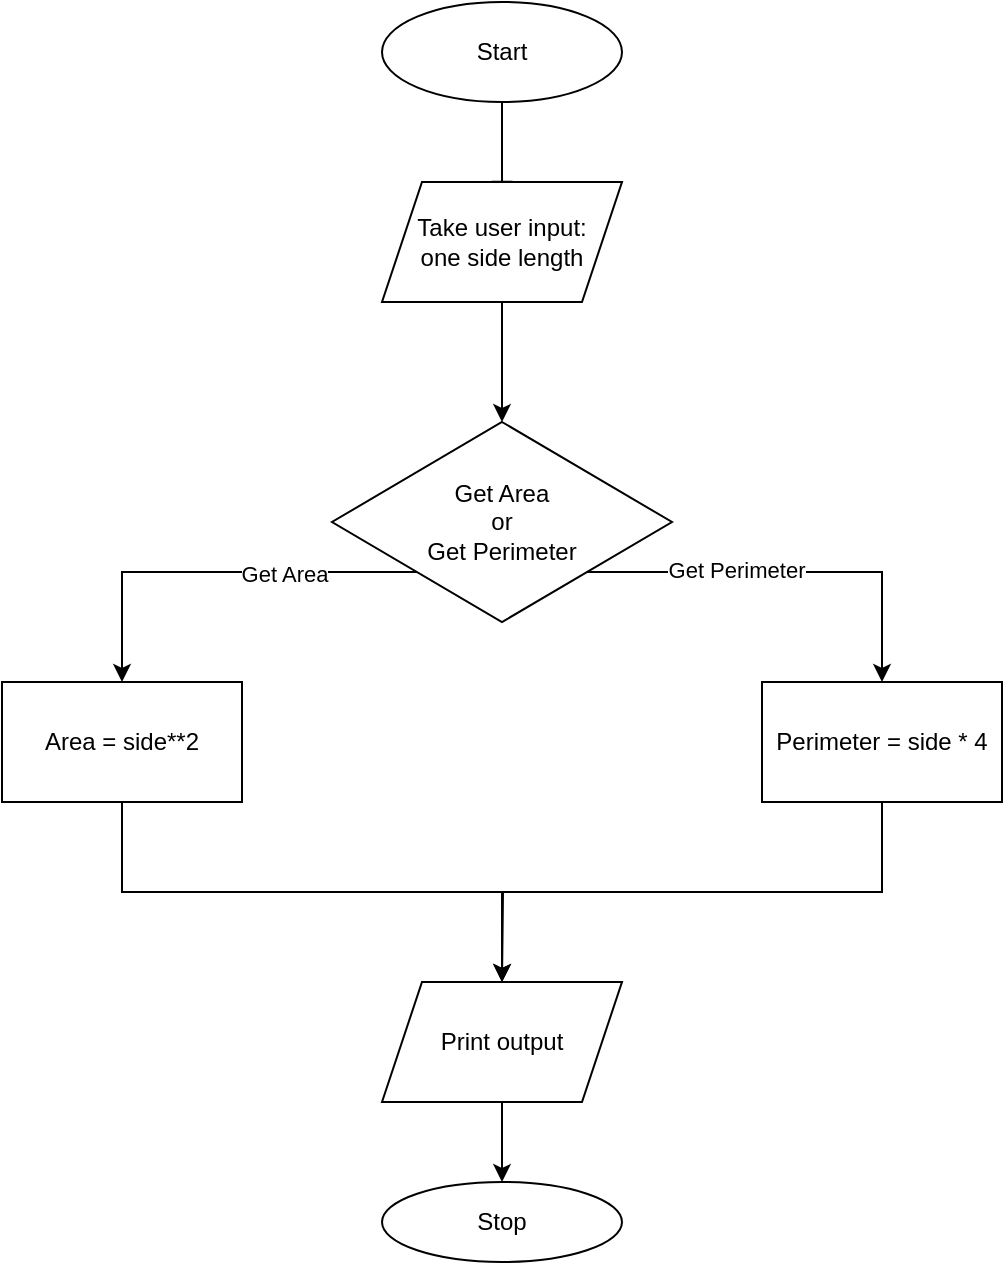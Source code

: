 <mxfile version="24.2.3" type="device">
  <diagram id="C5RBs43oDa-KdzZeNtuy" name="Page-1">
    <mxGraphModel dx="1434" dy="1915" grid="1" gridSize="10" guides="1" tooltips="1" connect="1" arrows="1" fold="1" page="1" pageScale="1" pageWidth="827" pageHeight="1169" math="0" shadow="0">
      <root>
        <mxCell id="WIyWlLk6GJQsqaUBKTNV-0" />
        <mxCell id="WIyWlLk6GJQsqaUBKTNV-1" parent="WIyWlLk6GJQsqaUBKTNV-0" />
        <mxCell id="WIyWlLk6GJQsqaUBKTNV-2" value="" style="rounded=0;html=1;jettySize=auto;orthogonalLoop=1;fontSize=11;endArrow=block;endFill=0;endSize=8;strokeWidth=1;shadow=0;labelBackgroundColor=none;edgeStyle=orthogonalEdgeStyle;exitX=0.5;exitY=1;exitDx=0;exitDy=0;" parent="WIyWlLk6GJQsqaUBKTNV-1" source="XwJtNGrQ8NASfAGODv3G-1" edge="1">
          <mxGeometry relative="1" as="geometry">
            <mxPoint x="390" y="50" as="sourcePoint" />
            <mxPoint x="390" y="90" as="targetPoint" />
          </mxGeometry>
        </mxCell>
        <mxCell id="XwJtNGrQ8NASfAGODv3G-1" value="Start" style="ellipse;whiteSpace=wrap;html=1;" vertex="1" parent="WIyWlLk6GJQsqaUBKTNV-1">
          <mxGeometry x="330" y="-10" width="120" height="50" as="geometry" />
        </mxCell>
        <mxCell id="XwJtNGrQ8NASfAGODv3G-4" style="edgeStyle=orthogonalEdgeStyle;rounded=0;orthogonalLoop=1;jettySize=auto;html=1;exitX=0;exitY=1;exitDx=0;exitDy=0;entryX=0.5;entryY=0;entryDx=0;entryDy=0;" edge="1" parent="WIyWlLk6GJQsqaUBKTNV-1" source="XwJtNGrQ8NASfAGODv3G-3" target="XwJtNGrQ8NASfAGODv3G-11">
          <mxGeometry relative="1" as="geometry">
            <mxPoint x="110" y="330" as="targetPoint" />
          </mxGeometry>
        </mxCell>
        <mxCell id="XwJtNGrQ8NASfAGODv3G-5" value="Get Area" style="edgeLabel;html=1;align=center;verticalAlign=middle;resizable=0;points=[];" vertex="1" connectable="0" parent="XwJtNGrQ8NASfAGODv3G-4">
          <mxGeometry x="-0.21" y="1" relative="1" as="geometry">
            <mxPoint x="13" as="offset" />
          </mxGeometry>
        </mxCell>
        <mxCell id="XwJtNGrQ8NASfAGODv3G-8" style="edgeStyle=orthogonalEdgeStyle;rounded=0;orthogonalLoop=1;jettySize=auto;html=1;exitX=1;exitY=1;exitDx=0;exitDy=0;" edge="1" parent="WIyWlLk6GJQsqaUBKTNV-1" source="XwJtNGrQ8NASfAGODv3G-3" target="XwJtNGrQ8NASfAGODv3G-10">
          <mxGeometry relative="1" as="geometry">
            <mxPoint x="640" y="340" as="targetPoint" />
          </mxGeometry>
        </mxCell>
        <mxCell id="XwJtNGrQ8NASfAGODv3G-9" value="Get Perimeter" style="edgeLabel;html=1;align=center;verticalAlign=middle;resizable=0;points=[];" vertex="1" connectable="0" parent="XwJtNGrQ8NASfAGODv3G-8">
          <mxGeometry x="-0.264" y="1" relative="1" as="geometry">
            <mxPoint as="offset" />
          </mxGeometry>
        </mxCell>
        <mxCell id="XwJtNGrQ8NASfAGODv3G-3" value="Get Area&lt;div&gt;or&lt;/div&gt;&lt;div&gt;Get Perimeter&lt;/div&gt;" style="rhombus;whiteSpace=wrap;html=1;" vertex="1" parent="WIyWlLk6GJQsqaUBKTNV-1">
          <mxGeometry x="305" y="200" width="170" height="100" as="geometry" />
        </mxCell>
        <mxCell id="XwJtNGrQ8NASfAGODv3G-7" style="edgeStyle=orthogonalEdgeStyle;rounded=0;orthogonalLoop=1;jettySize=auto;html=1;exitX=0.5;exitY=1;exitDx=0;exitDy=0;entryX=0.5;entryY=0;entryDx=0;entryDy=0;" edge="1" parent="WIyWlLk6GJQsqaUBKTNV-1" source="XwJtNGrQ8NASfAGODv3G-6" target="XwJtNGrQ8NASfAGODv3G-3">
          <mxGeometry relative="1" as="geometry" />
        </mxCell>
        <mxCell id="XwJtNGrQ8NASfAGODv3G-6" value="Take user input:&lt;div&gt;one side length&lt;/div&gt;" style="shape=parallelogram;perimeter=parallelogramPerimeter;whiteSpace=wrap;html=1;fixedSize=1;" vertex="1" parent="WIyWlLk6GJQsqaUBKTNV-1">
          <mxGeometry x="330" y="80" width="120" height="60" as="geometry" />
        </mxCell>
        <mxCell id="XwJtNGrQ8NASfAGODv3G-14" style="edgeStyle=orthogonalEdgeStyle;rounded=0;orthogonalLoop=1;jettySize=auto;html=1;exitX=0.5;exitY=1;exitDx=0;exitDy=0;" edge="1" parent="WIyWlLk6GJQsqaUBKTNV-1" source="XwJtNGrQ8NASfAGODv3G-10">
          <mxGeometry relative="1" as="geometry">
            <mxPoint x="390" y="480" as="targetPoint" />
          </mxGeometry>
        </mxCell>
        <mxCell id="XwJtNGrQ8NASfAGODv3G-10" value="Perimeter = side * 4" style="rounded=0;whiteSpace=wrap;html=1;" vertex="1" parent="WIyWlLk6GJQsqaUBKTNV-1">
          <mxGeometry x="520" y="330" width="120" height="60" as="geometry" />
        </mxCell>
        <mxCell id="XwJtNGrQ8NASfAGODv3G-13" style="edgeStyle=orthogonalEdgeStyle;rounded=0;orthogonalLoop=1;jettySize=auto;html=1;exitX=0.5;exitY=1;exitDx=0;exitDy=0;entryX=0.5;entryY=0;entryDx=0;entryDy=0;" edge="1" parent="WIyWlLk6GJQsqaUBKTNV-1" source="XwJtNGrQ8NASfAGODv3G-11" target="XwJtNGrQ8NASfAGODv3G-12">
          <mxGeometry relative="1" as="geometry" />
        </mxCell>
        <mxCell id="XwJtNGrQ8NASfAGODv3G-11" value="Area = side**2" style="rounded=0;whiteSpace=wrap;html=1;" vertex="1" parent="WIyWlLk6GJQsqaUBKTNV-1">
          <mxGeometry x="140" y="330" width="120" height="60" as="geometry" />
        </mxCell>
        <mxCell id="XwJtNGrQ8NASfAGODv3G-15" style="edgeStyle=orthogonalEdgeStyle;rounded=0;orthogonalLoop=1;jettySize=auto;html=1;exitX=0.5;exitY=1;exitDx=0;exitDy=0;" edge="1" parent="WIyWlLk6GJQsqaUBKTNV-1" source="XwJtNGrQ8NASfAGODv3G-12" target="XwJtNGrQ8NASfAGODv3G-16">
          <mxGeometry relative="1" as="geometry">
            <mxPoint x="390" y="620" as="targetPoint" />
          </mxGeometry>
        </mxCell>
        <mxCell id="XwJtNGrQ8NASfAGODv3G-12" value="Print output" style="shape=parallelogram;perimeter=parallelogramPerimeter;whiteSpace=wrap;html=1;fixedSize=1;" vertex="1" parent="WIyWlLk6GJQsqaUBKTNV-1">
          <mxGeometry x="330" y="480" width="120" height="60" as="geometry" />
        </mxCell>
        <mxCell id="XwJtNGrQ8NASfAGODv3G-16" value="Stop" style="ellipse;whiteSpace=wrap;html=1;" vertex="1" parent="WIyWlLk6GJQsqaUBKTNV-1">
          <mxGeometry x="330" y="580" width="120" height="40" as="geometry" />
        </mxCell>
      </root>
    </mxGraphModel>
  </diagram>
</mxfile>
